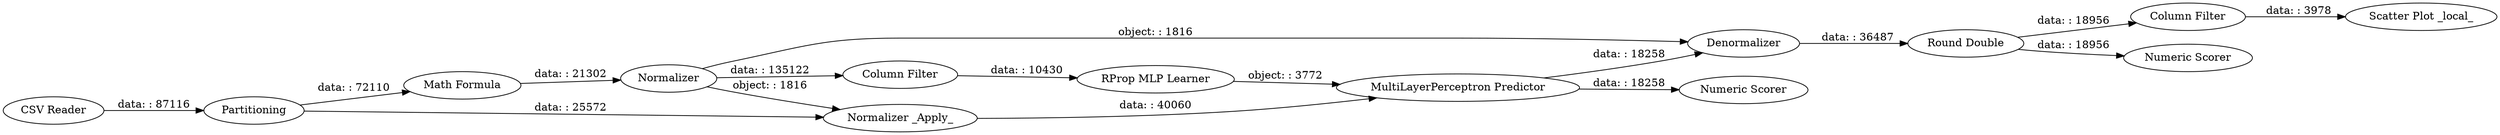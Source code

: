 digraph {
	"-530666323963607329_129" [label="Numeric Scorer"]
	"-530666323963607329_125" [label="Round Double"]
	"-530666323963607329_117" [label=Denormalizer]
	"-530666323963607329_127" [label="Scatter Plot _local_"]
	"-530666323963607329_124" [label="Column Filter"]
	"-530666323963607329_83" [label=Normalizer]
	"-530666323963607329_123" [label="Math Formula"]
	"-530666323963607329_115" [label=Partitioning]
	"-530666323963607329_121" [label="Normalizer _Apply_"]
	"-530666323963607329_101" [label="RProp MLP Learner"]
	"-530666323963607329_119" [label="CSV Reader"]
	"-530666323963607329_128" [label="Column Filter"]
	"-530666323963607329_114" [label="MultiLayerPerceptron Predictor"]
	"-530666323963607329_126" [label="Numeric Scorer"]
	"-530666323963607329_128" -> "-530666323963607329_127" [label="data: : 3978"]
	"-530666323963607329_115" -> "-530666323963607329_121" [label="data: : 25572"]
	"-530666323963607329_114" -> "-530666323963607329_117" [label="data: : 18258"]
	"-530666323963607329_101" -> "-530666323963607329_114" [label="object: : 3772"]
	"-530666323963607329_83" -> "-530666323963607329_117" [label="object: : 1816"]
	"-530666323963607329_123" -> "-530666323963607329_83" [label="data: : 21302"]
	"-530666323963607329_83" -> "-530666323963607329_124" [label="data: : 135122"]
	"-530666323963607329_83" -> "-530666323963607329_121" [label="object: : 1816"]
	"-530666323963607329_121" -> "-530666323963607329_114" [label="data: : 40060"]
	"-530666323963607329_124" -> "-530666323963607329_101" [label="data: : 10430"]
	"-530666323963607329_115" -> "-530666323963607329_123" [label="data: : 72110"]
	"-530666323963607329_125" -> "-530666323963607329_126" [label="data: : 18956"]
	"-530666323963607329_125" -> "-530666323963607329_128" [label="data: : 18956"]
	"-530666323963607329_114" -> "-530666323963607329_129" [label="data: : 18258"]
	"-530666323963607329_119" -> "-530666323963607329_115" [label="data: : 87116"]
	"-530666323963607329_117" -> "-530666323963607329_125" [label="data: : 36487"]
	rankdir=LR
}
